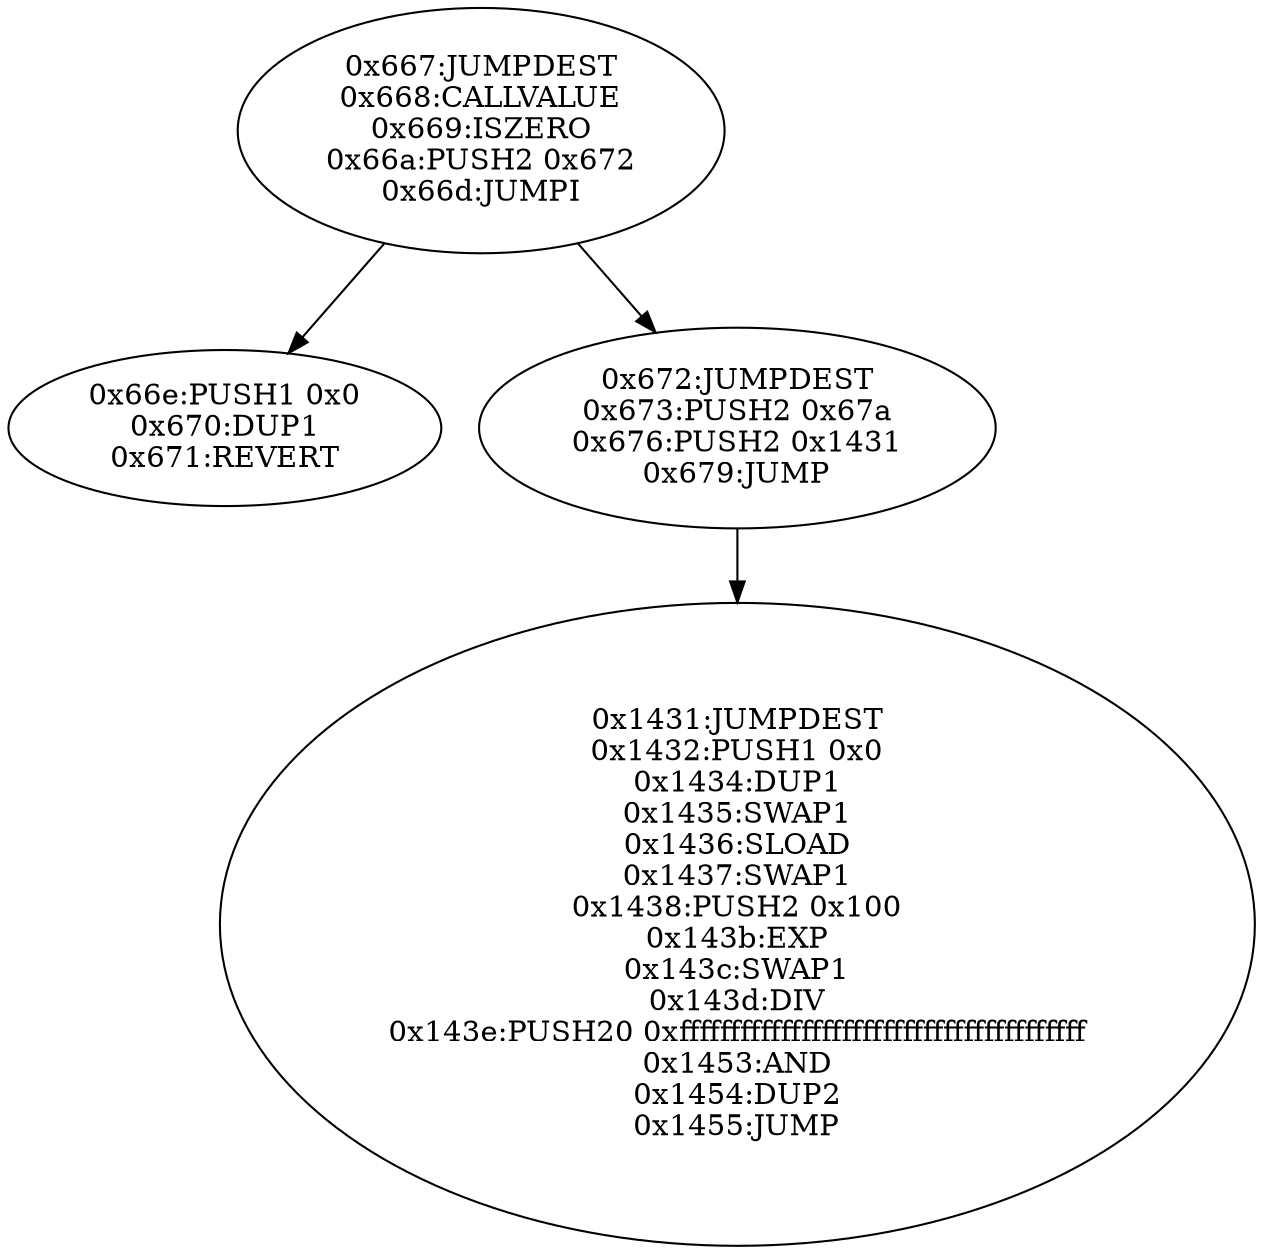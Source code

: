 digraph{
1639[label="0x667:JUMPDEST
0x668:CALLVALUE
0x669:ISZERO
0x66a:PUSH2 0x672
0x66d:JUMPI"]
1639 -> 1646
1639 -> 1650
1646[label="0x66e:PUSH1 0x0
0x670:DUP1
0x671:REVERT"]
1650[label="0x672:JUMPDEST
0x673:PUSH2 0x67a
0x676:PUSH2 0x1431
0x679:JUMP"]
1650 -> 5169
5169[label="0x1431:JUMPDEST
0x1432:PUSH1 0x0
0x1434:DUP1
0x1435:SWAP1
0x1436:SLOAD
0x1437:SWAP1
0x1438:PUSH2 0x100
0x143b:EXP
0x143c:SWAP1
0x143d:DIV
0x143e:PUSH20 0xffffffffffffffffffffffffffffffffffffffff
0x1453:AND
0x1454:DUP2
0x1455:JUMP"]

}